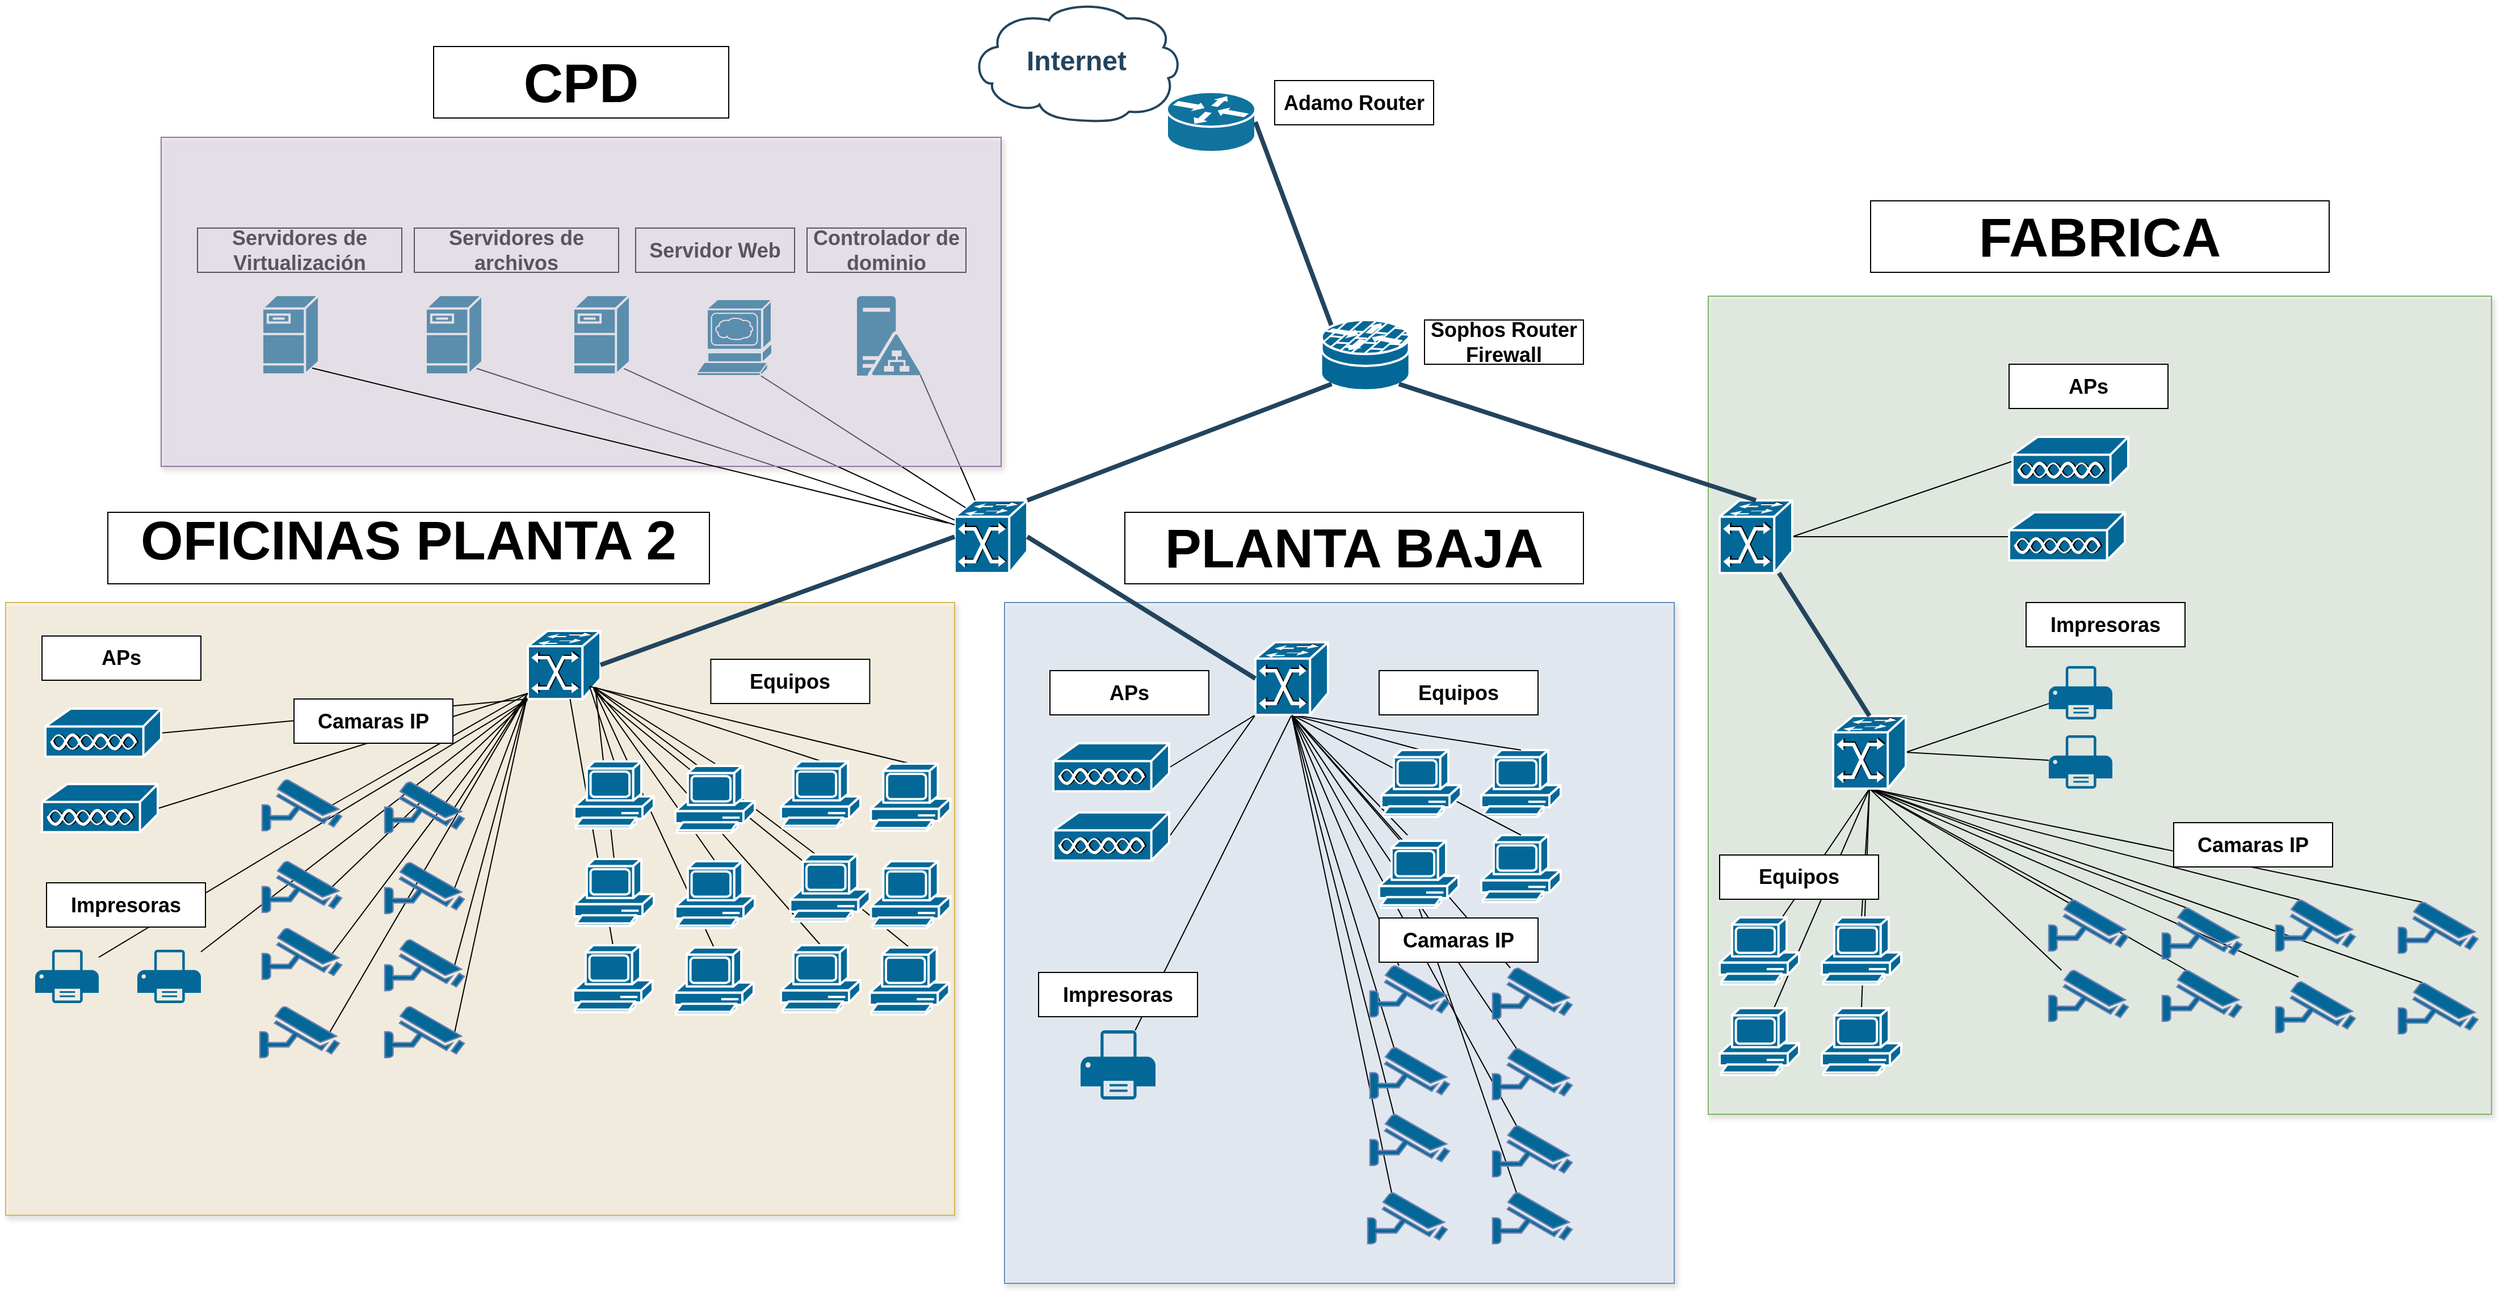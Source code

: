 <mxfile version="15.4.0" type="device"><diagram id="6a731a19-8d31-9384-78a2-239565b7b9f0" name="Page-1"><mxGraphModel dx="2031" dy="2190" grid="1" gridSize="10" guides="1" tooltips="1" connect="1" arrows="0" fold="1" page="1" pageScale="1" pageWidth="827" pageHeight="1169" background="none" math="0" shadow="0"><root><mxCell id="0"/><mxCell id="1" parent="0"/><mxCell id="DWO7C210zYrYmqSHcMHu-2548" value="" style="rounded=0;whiteSpace=wrap;html=1;shadow=1;fillColor=#d5e8d4;strokeColor=#82b366;fillOpacity=40;" vertex="1" parent="1"><mxGeometry x="1510" y="200" width="690" height="721" as="geometry"/></mxCell><mxCell id="DWO7C210zYrYmqSHcMHu-2547" value="" style="rounded=0;whiteSpace=wrap;html=1;shadow=1;fillColor=#dae8fc;strokeColor=#6c8ebf;fillOpacity=40;" vertex="1" parent="1"><mxGeometry x="890" y="470" width="590" height="600" as="geometry"/></mxCell><mxCell id="DWO7C210zYrYmqSHcMHu-2550" value="" style="rounded=0;whiteSpace=wrap;html=1;shadow=1;fillColor=#fff2cc;strokeColor=#d6b656;fillOpacity=40;" vertex="1" parent="1"><mxGeometry x="10" y="470" width="836" height="540" as="geometry"/></mxCell><mxCell id="2109" value="Internet" style="shape=mxgraph.cisco.storage.cloud;html=1;dashed=0;strokeColor=#23445D;fillColor=#ffffff;strokeWidth=2;fontFamily=Helvetica;fontSize=24;fontColor=#23445D;align=center;fontStyle=1" parent="1" vertex="1"><mxGeometry x="860" y="-60" width="186" height="106" as="geometry"/></mxCell><mxCell id="2138" value="" style="shape=mxgraph.cisco.routers.router;html=1;dashed=0;fillColor=#10739E;strokeColor=#ffffff;strokeWidth=2;verticalLabelPosition=bottom;verticalAlign=top;fontFamily=Helvetica;fontSize=36;fontColor=#FFB366" parent="1" vertex="1"><mxGeometry x="1033" y="20" width="78" height="53" as="geometry"/></mxCell><mxCell id="2170" value="" style="elbow=horizontal;endArrow=none;html=1;strokeColor=#23445D;endFill=0;strokeWidth=4;rounded=1;entryX=1;entryY=0.5;entryDx=0;entryDy=0;entryPerimeter=0;exitX=0.12;exitY=0.09;exitDx=0;exitDy=0;exitPerimeter=0;" parent="1" source="DWO7C210zYrYmqSHcMHu-2257" target="2138" edge="1"><mxGeometry width="100" height="100" relative="1" as="geometry"><mxPoint x="1207.831" y="252" as="sourcePoint"/><mxPoint x="1210.278" y="240.083" as="targetPoint"/></mxGeometry></mxCell><mxCell id="DWO7C210zYrYmqSHcMHu-2257" value="" style="shape=mxgraph.cisco.security.router_firewall;sketch=0;html=1;pointerEvents=1;dashed=0;fillColor=#036897;strokeColor=#ffffff;strokeWidth=2;verticalLabelPosition=bottom;verticalAlign=top;align=center;outlineConnect=0;" vertex="1" parent="1"><mxGeometry x="1168.831" y="221" width="78" height="62" as="geometry"/></mxCell><mxCell id="DWO7C210zYrYmqSHcMHu-2258" value="&lt;font style=&quot;font-size: 18px&quot;&gt;&lt;b&gt;Sophos Router Firewall&lt;/b&gt;&lt;/font&gt;" style="whiteSpace=wrap;html=1;" vertex="1" parent="1"><mxGeometry x="1260" y="221" width="140" height="39" as="geometry"/></mxCell><mxCell id="DWO7C210zYrYmqSHcMHu-2259" value="" style="shape=mxgraph.cisco.switches.atm_fast_gigabit_etherswitch;sketch=0;html=1;pointerEvents=1;dashed=0;fillColor=#036897;strokeColor=#ffffff;strokeWidth=2;verticalLabelPosition=bottom;verticalAlign=top;align=center;outlineConnect=0;" vertex="1" parent="1"><mxGeometry x="846" y="380" width="64" height="64" as="geometry"/></mxCell><mxCell id="DWO7C210zYrYmqSHcMHu-2539" style="edgeStyle=none;rounded=0;orthogonalLoop=1;jettySize=auto;html=1;exitX=1;exitY=0.5;exitDx=0;exitDy=0;exitPerimeter=0;entryX=0;entryY=0.5;entryDx=0;entryDy=0;entryPerimeter=0;shadow=0;endArrow=none;endFill=0;" edge="1" parent="1" source="DWO7C210zYrYmqSHcMHu-2260" target="DWO7C210zYrYmqSHcMHu-2528"><mxGeometry relative="1" as="geometry"/></mxCell><mxCell id="DWO7C210zYrYmqSHcMHu-2540" style="edgeStyle=none;rounded=0;orthogonalLoop=1;jettySize=auto;html=1;exitX=1;exitY=0.5;exitDx=0;exitDy=0;exitPerimeter=0;entryX=0;entryY=0.5;entryDx=0;entryDy=0;entryPerimeter=0;shadow=0;endArrow=none;endFill=0;" edge="1" parent="1" source="DWO7C210zYrYmqSHcMHu-2260" target="DWO7C210zYrYmqSHcMHu-2527"><mxGeometry relative="1" as="geometry"/></mxCell><mxCell id="DWO7C210zYrYmqSHcMHu-2260" value="" style="shape=mxgraph.cisco.switches.atm_fast_gigabit_etherswitch;sketch=0;html=1;pointerEvents=1;dashed=0;fillColor=#036897;strokeColor=#ffffff;strokeWidth=2;verticalLabelPosition=bottom;verticalAlign=top;align=center;outlineConnect=0;" vertex="1" parent="1"><mxGeometry x="1520" y="380" width="64" height="64" as="geometry"/></mxCell><mxCell id="DWO7C210zYrYmqSHcMHu-2509" style="edgeStyle=none;rounded=0;orthogonalLoop=1;jettySize=auto;html=1;exitX=1;exitY=0.5;exitDx=0;exitDy=0;exitPerimeter=0;shadow=0;endArrow=none;endFill=0;" edge="1" parent="1" source="DWO7C210zYrYmqSHcMHu-2261" target="DWO7C210zYrYmqSHcMHu-2365"><mxGeometry relative="1" as="geometry"/></mxCell><mxCell id="DWO7C210zYrYmqSHcMHu-2510" style="edgeStyle=none;rounded=0;orthogonalLoop=1;jettySize=auto;html=1;exitX=1;exitY=0.5;exitDx=0;exitDy=0;exitPerimeter=0;shadow=0;endArrow=none;endFill=0;" edge="1" parent="1" source="DWO7C210zYrYmqSHcMHu-2261" target="DWO7C210zYrYmqSHcMHu-2364"><mxGeometry relative="1" as="geometry"/></mxCell><mxCell id="DWO7C210zYrYmqSHcMHu-2511" style="edgeStyle=none;rounded=0;orthogonalLoop=1;jettySize=auto;html=1;exitX=0.5;exitY=1;exitDx=0;exitDy=0;exitPerimeter=0;shadow=0;endArrow=none;endFill=0;" edge="1" parent="1" source="DWO7C210zYrYmqSHcMHu-2261" target="DWO7C210zYrYmqSHcMHu-2308"><mxGeometry relative="1" as="geometry"/></mxCell><mxCell id="DWO7C210zYrYmqSHcMHu-2512" style="edgeStyle=none;rounded=0;orthogonalLoop=1;jettySize=auto;html=1;exitX=0.5;exitY=1;exitDx=0;exitDy=0;exitPerimeter=0;entryX=0.5;entryY=0;entryDx=0;entryDy=0;entryPerimeter=0;shadow=0;endArrow=none;endFill=0;" edge="1" parent="1" source="DWO7C210zYrYmqSHcMHu-2261" target="DWO7C210zYrYmqSHcMHu-2309"><mxGeometry relative="1" as="geometry"/></mxCell><mxCell id="DWO7C210zYrYmqSHcMHu-2513" style="edgeStyle=none;rounded=0;orthogonalLoop=1;jettySize=auto;html=1;exitX=0.5;exitY=1;exitDx=0;exitDy=0;exitPerimeter=0;shadow=0;endArrow=none;endFill=0;" edge="1" parent="1" source="DWO7C210zYrYmqSHcMHu-2261" target="DWO7C210zYrYmqSHcMHu-2310"><mxGeometry relative="1" as="geometry"/></mxCell><mxCell id="DWO7C210zYrYmqSHcMHu-2514" style="edgeStyle=none;rounded=0;orthogonalLoop=1;jettySize=auto;html=1;exitX=0.5;exitY=1;exitDx=0;exitDy=0;exitPerimeter=0;entryX=0.5;entryY=0;entryDx=0;entryDy=0;entryPerimeter=0;shadow=0;endArrow=none;endFill=0;" edge="1" parent="1" source="DWO7C210zYrYmqSHcMHu-2261" target="DWO7C210zYrYmqSHcMHu-2311"><mxGeometry relative="1" as="geometry"/></mxCell><mxCell id="DWO7C210zYrYmqSHcMHu-2515" style="edgeStyle=none;rounded=0;orthogonalLoop=1;jettySize=auto;html=1;exitX=0.5;exitY=1;exitDx=0;exitDy=0;exitPerimeter=0;entryX=0.3;entryY=0;entryDx=0;entryDy=0;entryPerimeter=0;shadow=0;endArrow=none;endFill=0;" edge="1" parent="1" source="DWO7C210zYrYmqSHcMHu-2261" target="DWO7C210zYrYmqSHcMHu-2312"><mxGeometry relative="1" as="geometry"/></mxCell><mxCell id="DWO7C210zYrYmqSHcMHu-2516" style="edgeStyle=none;rounded=0;orthogonalLoop=1;jettySize=auto;html=1;exitX=0.5;exitY=1;exitDx=0;exitDy=0;exitPerimeter=0;shadow=0;endArrow=none;endFill=0;" edge="1" parent="1" source="DWO7C210zYrYmqSHcMHu-2261" target="DWO7C210zYrYmqSHcMHu-2314"><mxGeometry relative="1" as="geometry"/></mxCell><mxCell id="DWO7C210zYrYmqSHcMHu-2517" style="edgeStyle=none;rounded=0;orthogonalLoop=1;jettySize=auto;html=1;exitX=0.5;exitY=1;exitDx=0;exitDy=0;exitPerimeter=0;shadow=0;endArrow=none;endFill=0;entryX=0.3;entryY=0;entryDx=0;entryDy=0;entryPerimeter=0;" edge="1" parent="1" source="DWO7C210zYrYmqSHcMHu-2261" target="DWO7C210zYrYmqSHcMHu-2313"><mxGeometry relative="1" as="geometry"/></mxCell><mxCell id="DWO7C210zYrYmqSHcMHu-2518" style="edgeStyle=none;rounded=0;orthogonalLoop=1;jettySize=auto;html=1;exitX=0.5;exitY=1;exitDx=0;exitDy=0;exitPerimeter=0;shadow=0;endArrow=none;endFill=0;entryX=0.3;entryY=0;entryDx=0;entryDy=0;entryPerimeter=0;" edge="1" parent="1" source="DWO7C210zYrYmqSHcMHu-2261" target="DWO7C210zYrYmqSHcMHu-2315"><mxGeometry relative="1" as="geometry"/></mxCell><mxCell id="DWO7C210zYrYmqSHcMHu-2519" style="edgeStyle=none;rounded=0;orthogonalLoop=1;jettySize=auto;html=1;exitX=0.5;exitY=1;exitDx=0;exitDy=0;exitPerimeter=0;entryX=0.3;entryY=0;entryDx=0;entryDy=0;entryPerimeter=0;shadow=0;endArrow=none;endFill=0;" edge="1" parent="1" source="DWO7C210zYrYmqSHcMHu-2261" target="DWO7C210zYrYmqSHcMHu-2317"><mxGeometry relative="1" as="geometry"/></mxCell><mxCell id="DWO7C210zYrYmqSHcMHu-2520" style="edgeStyle=none;rounded=0;orthogonalLoop=1;jettySize=auto;html=1;exitX=0.5;exitY=1;exitDx=0;exitDy=0;exitPerimeter=0;shadow=0;endArrow=none;endFill=0;" edge="1" parent="1" source="DWO7C210zYrYmqSHcMHu-2261"><mxGeometry relative="1" as="geometry"><mxPoint x="2030" y="800" as="targetPoint"/></mxGeometry></mxCell><mxCell id="DWO7C210zYrYmqSHcMHu-2521" style="edgeStyle=none;rounded=0;orthogonalLoop=1;jettySize=auto;html=1;exitX=0.5;exitY=1;exitDx=0;exitDy=0;exitPerimeter=0;entryX=0.3;entryY=0;entryDx=0;entryDy=0;entryPerimeter=0;shadow=0;endArrow=none;endFill=0;" edge="1" parent="1" source="DWO7C210zYrYmqSHcMHu-2261" target="DWO7C210zYrYmqSHcMHu-2319"><mxGeometry relative="1" as="geometry"/></mxCell><mxCell id="DWO7C210zYrYmqSHcMHu-2522" style="edgeStyle=none;rounded=0;orthogonalLoop=1;jettySize=auto;html=1;exitX=0.5;exitY=1;exitDx=0;exitDy=0;exitPerimeter=0;entryX=0.3;entryY=0;entryDx=0;entryDy=0;entryPerimeter=0;shadow=0;endArrow=none;endFill=0;" edge="1" parent="1" source="DWO7C210zYrYmqSHcMHu-2261" target="DWO7C210zYrYmqSHcMHu-2318"><mxGeometry relative="1" as="geometry"/></mxCell><mxCell id="DWO7C210zYrYmqSHcMHu-2261" value="" style="shape=mxgraph.cisco.switches.atm_fast_gigabit_etherswitch;sketch=0;html=1;pointerEvents=1;dashed=0;fillColor=#036897;strokeColor=#ffffff;strokeWidth=2;verticalLabelPosition=bottom;verticalAlign=top;align=center;outlineConnect=0;" vertex="1" parent="1"><mxGeometry x="1620" y="570" width="64" height="64" as="geometry"/></mxCell><mxCell id="DWO7C210zYrYmqSHcMHu-2266" value="" style="elbow=horizontal;endArrow=none;html=1;strokeColor=#23445D;endFill=0;strokeWidth=4;rounded=1;entryX=1;entryY=0;entryDx=0;entryDy=0;entryPerimeter=0;exitX=0.12;exitY=0.91;exitDx=0;exitDy=0;exitPerimeter=0;" edge="1" parent="1" source="DWO7C210zYrYmqSHcMHu-2257" target="DWO7C210zYrYmqSHcMHu-2259"><mxGeometry width="100" height="100" relative="1" as="geometry"><mxPoint x="1188.191" y="236.58" as="sourcePoint"/><mxPoint x="1108" y="158.5" as="targetPoint"/></mxGeometry></mxCell><mxCell id="DWO7C210zYrYmqSHcMHu-2267" value="" style="elbow=horizontal;endArrow=none;html=1;strokeColor=#23445D;endFill=0;strokeWidth=4;rounded=1;entryX=0.5;entryY=0;entryDx=0;entryDy=0;entryPerimeter=0;exitX=0.88;exitY=0.91;exitDx=0;exitDy=0;exitPerimeter=0;" edge="1" parent="1" source="DWO7C210zYrYmqSHcMHu-2257" target="DWO7C210zYrYmqSHcMHu-2260"><mxGeometry width="100" height="100" relative="1" as="geometry"><mxPoint x="1188.191" y="287.42" as="sourcePoint"/><mxPoint x="1064" y="370" as="targetPoint"/></mxGeometry></mxCell><mxCell id="DWO7C210zYrYmqSHcMHu-2384" style="edgeStyle=none;rounded=1;orthogonalLoop=1;jettySize=auto;html=1;exitX=0.88;exitY=0.92;exitDx=0;exitDy=0;exitPerimeter=0;endArrow=none;endFill=0;" edge="1" parent="1" source="DWO7C210zYrYmqSHcMHu-2268" target="DWO7C210zYrYmqSHcMHu-2259"><mxGeometry relative="1" as="geometry"/></mxCell><mxCell id="DWO7C210zYrYmqSHcMHu-2268" value="" style="shape=mxgraph.cisco.servers.fileserver;sketch=0;html=1;pointerEvents=1;dashed=0;fillColor=#036897;strokeColor=#ffffff;strokeWidth=2;verticalLabelPosition=bottom;verticalAlign=top;align=center;outlineConnect=0;" vertex="1" parent="1"><mxGeometry x="380" y="199" width="50" height="70" as="geometry"/></mxCell><mxCell id="DWO7C210zYrYmqSHcMHu-2385" style="edgeStyle=none;rounded=0;orthogonalLoop=1;jettySize=auto;html=1;exitX=0.88;exitY=0.92;exitDx=0;exitDy=0;exitPerimeter=0;endArrow=none;endFill=0;" edge="1" parent="1" source="DWO7C210zYrYmqSHcMHu-2269" target="DWO7C210zYrYmqSHcMHu-2259"><mxGeometry relative="1" as="geometry"/></mxCell><mxCell id="DWO7C210zYrYmqSHcMHu-2269" value="" style="shape=mxgraph.cisco.servers.fileserver;sketch=0;html=1;pointerEvents=1;dashed=0;fillColor=#036897;strokeColor=#ffffff;strokeWidth=2;verticalLabelPosition=bottom;verticalAlign=top;align=center;outlineConnect=0;" vertex="1" parent="1"><mxGeometry x="510" y="199" width="50" height="70" as="geometry"/></mxCell><mxCell id="DWO7C210zYrYmqSHcMHu-2386" style="edgeStyle=none;rounded=0;orthogonalLoop=1;jettySize=auto;html=1;exitX=0.85;exitY=1;exitDx=0;exitDy=0;exitPerimeter=0;endArrow=none;endFill=0;entryX=0.15;entryY=0.1;entryDx=0;entryDy=0;entryPerimeter=0;" edge="1" parent="1" source="DWO7C210zYrYmqSHcMHu-2270" target="DWO7C210zYrYmqSHcMHu-2259"><mxGeometry relative="1" as="geometry"><mxPoint x="910" y="370" as="targetPoint"/></mxGeometry></mxCell><mxCell id="DWO7C210zYrYmqSHcMHu-2270" value="" style="shape=mxgraph.cisco.servers.www_server;sketch=0;html=1;pointerEvents=1;dashed=0;fillColor=#036897;strokeColor=#ffffff;strokeWidth=2;verticalLabelPosition=bottom;verticalAlign=top;align=center;outlineConnect=0;" vertex="1" parent="1"><mxGeometry x="619" y="203" width="66" height="67" as="geometry"/></mxCell><mxCell id="DWO7C210zYrYmqSHcMHu-2387" style="edgeStyle=none;rounded=0;orthogonalLoop=1;jettySize=auto;html=1;exitX=0.995;exitY=0.99;exitDx=0;exitDy=0;exitPerimeter=0;endArrow=none;endFill=0;" edge="1" parent="1" source="DWO7C210zYrYmqSHcMHu-2271" target="DWO7C210zYrYmqSHcMHu-2259"><mxGeometry relative="1" as="geometry"><mxPoint x="910" y="370" as="targetPoint"/></mxGeometry></mxCell><mxCell id="DWO7C210zYrYmqSHcMHu-2271" value="" style="sketch=0;aspect=fixed;pointerEvents=1;shadow=0;dashed=0;html=1;strokeColor=none;labelPosition=center;verticalLabelPosition=bottom;verticalAlign=top;align=center;fillColor=#036897;shape=mxgraph.mscae.enterprise.ad_fs" vertex="1" parent="1"><mxGeometry x="760" y="200" width="56" height="70" as="geometry"/></mxCell><mxCell id="DWO7C210zYrYmqSHcMHu-2298" value="" style="sketch=0;pointerEvents=1;shadow=0;dashed=0;html=1;strokeColor=none;fillColor=#036897;labelPosition=center;verticalLabelPosition=bottom;verticalAlign=top;outlineConnect=0;align=center;shape=mxgraph.office.devices.printer;" vertex="1" parent="1"><mxGeometry x="36" y="776" width="56" height="47" as="geometry"/></mxCell><mxCell id="DWO7C210zYrYmqSHcMHu-2299" value="" style="sketch=0;pointerEvents=1;shadow=0;dashed=0;html=1;strokeColor=none;fillColor=#036897;labelPosition=center;verticalLabelPosition=bottom;verticalAlign=top;outlineConnect=0;align=center;shape=mxgraph.office.devices.printer;" vertex="1" parent="1"><mxGeometry x="126" y="776" width="56" height="47" as="geometry"/></mxCell><mxCell id="DWO7C210zYrYmqSHcMHu-2300" value="" style="shape=mxgraph.cisco.computers_and_peripherals.pc;sketch=0;html=1;pointerEvents=1;dashed=0;fillColor=#036897;strokeColor=#ffffff;strokeWidth=2;verticalLabelPosition=bottom;verticalAlign=top;align=center;outlineConnect=0;" vertex="1" parent="1"><mxGeometry x="1310" y="675" width="70" height="59" as="geometry"/></mxCell><mxCell id="DWO7C210zYrYmqSHcMHu-2301" value="" style="shape=mxgraph.cisco.computers_and_peripherals.pc;sketch=0;html=1;pointerEvents=1;dashed=0;fillColor=#036897;strokeColor=#ffffff;strokeWidth=2;verticalLabelPosition=bottom;verticalAlign=top;align=center;outlineConnect=0;" vertex="1" parent="1"><mxGeometry x="1310" y="600" width="70" height="59" as="geometry"/></mxCell><mxCell id="DWO7C210zYrYmqSHcMHu-2496" style="edgeStyle=none;rounded=0;orthogonalLoop=1;jettySize=auto;html=1;exitX=0.5;exitY=1;exitDx=0;exitDy=0;exitPerimeter=0;shadow=0;endArrow=none;endFill=0;" edge="1" parent="1" source="DWO7C210zYrYmqSHcMHu-2304" target="DWO7C210zYrYmqSHcMHu-2361"><mxGeometry relative="1" as="geometry"/></mxCell><mxCell id="DWO7C210zYrYmqSHcMHu-2497" style="edgeStyle=none;rounded=0;orthogonalLoop=1;jettySize=auto;html=1;exitX=0.5;exitY=1;exitDx=0;exitDy=0;exitPerimeter=0;shadow=0;endArrow=none;endFill=0;entryX=0.5;entryY=0;entryDx=0;entryDy=0;entryPerimeter=0;" edge="1" parent="1" source="DWO7C210zYrYmqSHcMHu-2304" target="DWO7C210zYrYmqSHcMHu-2523"><mxGeometry relative="1" as="geometry"><mxPoint x="1247" y="590" as="targetPoint"/></mxGeometry></mxCell><mxCell id="DWO7C210zYrYmqSHcMHu-2498" style="edgeStyle=none;rounded=0;orthogonalLoop=1;jettySize=auto;html=1;exitX=0.5;exitY=1;exitDx=0;exitDy=0;exitPerimeter=0;entryX=0.5;entryY=0;entryDx=0;entryDy=0;entryPerimeter=0;shadow=0;endArrow=none;endFill=0;" edge="1" parent="1" source="DWO7C210zYrYmqSHcMHu-2304" target="DWO7C210zYrYmqSHcMHu-2301"><mxGeometry relative="1" as="geometry"/></mxCell><mxCell id="DWO7C210zYrYmqSHcMHu-2499" style="edgeStyle=none;rounded=0;orthogonalLoop=1;jettySize=auto;html=1;exitX=0.5;exitY=1;exitDx=0;exitDy=0;exitPerimeter=0;entryX=0.5;entryY=0;entryDx=0;entryDy=0;entryPerimeter=0;shadow=0;endArrow=none;endFill=0;" edge="1" parent="1" source="DWO7C210zYrYmqSHcMHu-2304"><mxGeometry relative="1" as="geometry"><mxPoint x="1245" y="675" as="targetPoint"/></mxGeometry></mxCell><mxCell id="DWO7C210zYrYmqSHcMHu-2500" style="edgeStyle=none;rounded=0;orthogonalLoop=1;jettySize=auto;html=1;exitX=0.5;exitY=1;exitDx=0;exitDy=0;exitPerimeter=0;entryX=0.5;entryY=0;entryDx=0;entryDy=0;entryPerimeter=0;shadow=0;endArrow=none;endFill=0;" edge="1" parent="1" source="DWO7C210zYrYmqSHcMHu-2304" target="DWO7C210zYrYmqSHcMHu-2300"><mxGeometry relative="1" as="geometry"/></mxCell><mxCell id="DWO7C210zYrYmqSHcMHu-2502" style="edgeStyle=none;rounded=0;orthogonalLoop=1;jettySize=auto;html=1;exitX=0.5;exitY=1;exitDx=0;exitDy=0;exitPerimeter=0;shadow=0;endArrow=none;endFill=0;" edge="1" parent="1" source="DWO7C210zYrYmqSHcMHu-2304" target="DWO7C210zYrYmqSHcMHu-2327"><mxGeometry relative="1" as="geometry"/></mxCell><mxCell id="DWO7C210zYrYmqSHcMHu-2501" style="edgeStyle=none;rounded=0;orthogonalLoop=1;jettySize=auto;html=1;exitX=0.5;exitY=1;exitDx=0;exitDy=0;exitPerimeter=0;shadow=0;endArrow=none;endFill=0;" edge="1" parent="1" source="DWO7C210zYrYmqSHcMHu-2304" target="DWO7C210zYrYmqSHcMHu-2325"><mxGeometry relative="1" as="geometry"/></mxCell><mxCell id="DWO7C210zYrYmqSHcMHu-2503" style="edgeStyle=none;rounded=0;orthogonalLoop=1;jettySize=auto;html=1;exitX=0.5;exitY=1;exitDx=0;exitDy=0;exitPerimeter=0;shadow=0;endArrow=none;endFill=0;entryX=0.3;entryY=0;entryDx=0;entryDy=0;entryPerimeter=0;" edge="1" parent="1" source="DWO7C210zYrYmqSHcMHu-2304" target="DWO7C210zYrYmqSHcMHu-2324"><mxGeometry relative="1" as="geometry"/></mxCell><mxCell id="DWO7C210zYrYmqSHcMHu-2504" style="edgeStyle=none;rounded=0;orthogonalLoop=1;jettySize=auto;html=1;exitX=0.5;exitY=1;exitDx=0;exitDy=0;exitPerimeter=0;entryX=0.3;entryY=0;entryDx=0;entryDy=0;entryPerimeter=0;shadow=0;endArrow=none;endFill=0;" edge="1" parent="1" source="DWO7C210zYrYmqSHcMHu-2304" target="DWO7C210zYrYmqSHcMHu-2326"><mxGeometry relative="1" as="geometry"/></mxCell><mxCell id="DWO7C210zYrYmqSHcMHu-2506" style="edgeStyle=none;rounded=0;orthogonalLoop=1;jettySize=auto;html=1;exitX=0.5;exitY=1;exitDx=0;exitDy=0;exitPerimeter=0;entryX=0.3;entryY=0;entryDx=0;entryDy=0;entryPerimeter=0;shadow=0;endArrow=none;endFill=0;" edge="1" parent="1" source="DWO7C210zYrYmqSHcMHu-2304" target="DWO7C210zYrYmqSHcMHu-2321"><mxGeometry relative="1" as="geometry"/></mxCell><mxCell id="DWO7C210zYrYmqSHcMHu-2505" style="edgeStyle=none;rounded=0;orthogonalLoop=1;jettySize=auto;html=1;exitX=0.5;exitY=1;exitDx=0;exitDy=0;exitPerimeter=0;shadow=0;endArrow=none;endFill=0;entryX=0.3;entryY=0;entryDx=0;entryDy=0;entryPerimeter=0;" edge="1" parent="1" source="DWO7C210zYrYmqSHcMHu-2304" target="DWO7C210zYrYmqSHcMHu-2320"><mxGeometry relative="1" as="geometry"><mxPoint x="1230" y="920" as="targetPoint"/></mxGeometry></mxCell><mxCell id="DWO7C210zYrYmqSHcMHu-2507" style="edgeStyle=none;rounded=0;orthogonalLoop=1;jettySize=auto;html=1;exitX=0.5;exitY=1;exitDx=0;exitDy=0;exitPerimeter=0;entryX=0.3;entryY=0;entryDx=0;entryDy=0;entryPerimeter=0;shadow=0;endArrow=none;endFill=0;" edge="1" parent="1" source="DWO7C210zYrYmqSHcMHu-2304" target="DWO7C210zYrYmqSHcMHu-2322"><mxGeometry relative="1" as="geometry"/></mxCell><mxCell id="DWO7C210zYrYmqSHcMHu-2508" style="edgeStyle=none;rounded=0;orthogonalLoop=1;jettySize=auto;html=1;exitX=0.5;exitY=1;exitDx=0;exitDy=0;exitPerimeter=0;entryX=0.3;entryY=0;entryDx=0;entryDy=0;entryPerimeter=0;shadow=0;endArrow=none;endFill=0;startArrow=none;" edge="1" parent="1" source="DWO7C210zYrYmqSHcMHu-2524" target="DWO7C210zYrYmqSHcMHu-2323"><mxGeometry relative="1" as="geometry"/></mxCell><mxCell id="DWO7C210zYrYmqSHcMHu-2535" style="edgeStyle=none;rounded=0;orthogonalLoop=1;jettySize=auto;html=1;exitX=0;exitY=1;exitDx=0;exitDy=0;exitPerimeter=0;entryX=1;entryY=0.5;entryDx=0;entryDy=0;entryPerimeter=0;shadow=0;endArrow=none;endFill=0;" edge="1" parent="1" source="DWO7C210zYrYmqSHcMHu-2304" target="DWO7C210zYrYmqSHcMHu-2533"><mxGeometry relative="1" as="geometry"/></mxCell><mxCell id="DWO7C210zYrYmqSHcMHu-2536" style="edgeStyle=none;rounded=0;orthogonalLoop=1;jettySize=auto;html=1;exitX=0;exitY=1;exitDx=0;exitDy=0;exitPerimeter=0;entryX=1;entryY=0.5;entryDx=0;entryDy=0;entryPerimeter=0;shadow=0;endArrow=none;endFill=0;" edge="1" parent="1" source="DWO7C210zYrYmqSHcMHu-2304" target="DWO7C210zYrYmqSHcMHu-2534"><mxGeometry relative="1" as="geometry"/></mxCell><mxCell id="DWO7C210zYrYmqSHcMHu-2304" value="" style="shape=mxgraph.cisco.switches.atm_fast_gigabit_etherswitch;sketch=0;html=1;pointerEvents=1;dashed=0;fillColor=#036897;strokeColor=#ffffff;strokeWidth=2;verticalLabelPosition=bottom;verticalAlign=top;align=center;outlineConnect=0;" vertex="1" parent="1"><mxGeometry x="1111" y="505" width="64" height="64" as="geometry"/></mxCell><mxCell id="DWO7C210zYrYmqSHcMHu-2306" value="" style="elbow=horizontal;endArrow=none;html=1;strokeColor=#23445D;endFill=0;strokeWidth=4;rounded=1;entryX=1;entryY=0.5;entryDx=0;entryDy=0;entryPerimeter=0;exitX=0;exitY=0.5;exitDx=0;exitDy=0;exitPerimeter=0;" edge="1" parent="1" source="DWO7C210zYrYmqSHcMHu-2304" target="DWO7C210zYrYmqSHcMHu-2259"><mxGeometry width="100" height="100" relative="1" as="geometry"><mxPoint x="1188.191" y="287.42" as="sourcePoint"/><mxPoint x="984" y="377" as="targetPoint"/></mxGeometry></mxCell><mxCell id="DWO7C210zYrYmqSHcMHu-2307" value="" style="elbow=horizontal;endArrow=none;html=1;strokeColor=#23445D;endFill=0;strokeWidth=4;rounded=1;exitX=0.5;exitY=0;exitDx=0;exitDy=0;exitPerimeter=0;" edge="1" parent="1" source="DWO7C210zYrYmqSHcMHu-2261" target="DWO7C210zYrYmqSHcMHu-2260"><mxGeometry width="100" height="100" relative="1" as="geometry"><mxPoint x="1247.471" y="287.42" as="sourcePoint"/><mxPoint x="1562" y="390" as="targetPoint"/></mxGeometry></mxCell><mxCell id="DWO7C210zYrYmqSHcMHu-2308" value="" style="shape=mxgraph.cisco.computers_and_peripherals.pc;sketch=0;html=1;pointerEvents=1;dashed=0;fillColor=#036897;strokeColor=#ffffff;strokeWidth=2;verticalLabelPosition=bottom;verticalAlign=top;align=center;outlineConnect=0;" vertex="1" parent="1"><mxGeometry x="1520" y="747.5" width="70" height="59" as="geometry"/></mxCell><mxCell id="DWO7C210zYrYmqSHcMHu-2309" value="" style="shape=mxgraph.cisco.computers_and_peripherals.pc;sketch=0;html=1;pointerEvents=1;dashed=0;fillColor=#036897;strokeColor=#ffffff;strokeWidth=2;verticalLabelPosition=bottom;verticalAlign=top;align=center;outlineConnect=0;" vertex="1" parent="1"><mxGeometry x="1610" y="747.5" width="70" height="59" as="geometry"/></mxCell><mxCell id="DWO7C210zYrYmqSHcMHu-2310" value="" style="shape=mxgraph.cisco.computers_and_peripherals.pc;sketch=0;html=1;pointerEvents=1;dashed=0;fillColor=#036897;strokeColor=#ffffff;strokeWidth=2;verticalLabelPosition=bottom;verticalAlign=top;align=center;outlineConnect=0;" vertex="1" parent="1"><mxGeometry x="1520" y="827.5" width="70" height="59" as="geometry"/></mxCell><mxCell id="DWO7C210zYrYmqSHcMHu-2311" value="" style="shape=mxgraph.cisco.computers_and_peripherals.pc;sketch=0;html=1;pointerEvents=1;dashed=0;fillColor=#036897;strokeColor=#ffffff;strokeWidth=2;verticalLabelPosition=bottom;verticalAlign=top;align=center;outlineConnect=0;" vertex="1" parent="1"><mxGeometry x="1610" y="827.5" width="70" height="59" as="geometry"/></mxCell><mxCell id="DWO7C210zYrYmqSHcMHu-2312" value="" style="fontColor=#0066CC;verticalAlign=top;verticalLabelPosition=bottom;labelPosition=center;align=center;html=1;outlineConnect=0;fillColor=#036897;strokeColor=#6881B3;gradientColor=none;gradientDirection=north;strokeWidth=2;shape=mxgraph.networks.security_camera;" vertex="1" parent="1"><mxGeometry x="1810" y="732" width="70" height="45" as="geometry"/></mxCell><mxCell id="DWO7C210zYrYmqSHcMHu-2314" value="" style="fontColor=#0066CC;verticalAlign=top;verticalLabelPosition=bottom;labelPosition=center;align=center;html=1;outlineConnect=0;fillColor=#036897;strokeColor=#6881B3;gradientColor=none;gradientDirection=north;strokeWidth=2;shape=mxgraph.networks.security_camera;" vertex="1" parent="1"><mxGeometry x="1810" y="794" width="70" height="45" as="geometry"/></mxCell><mxCell id="DWO7C210zYrYmqSHcMHu-2315" value="" style="fontColor=#0066CC;verticalAlign=top;verticalLabelPosition=bottom;labelPosition=center;align=center;html=1;outlineConnect=0;fillColor=#036897;strokeColor=#6881B3;gradientColor=none;gradientDirection=north;strokeWidth=2;shape=mxgraph.networks.security_camera;" vertex="1" parent="1"><mxGeometry x="1910" y="794" width="70" height="45" as="geometry"/></mxCell><mxCell id="DWO7C210zYrYmqSHcMHu-2316" value="" style="fontColor=#0066CC;verticalAlign=top;verticalLabelPosition=bottom;labelPosition=center;align=center;html=1;outlineConnect=0;fillColor=#036897;strokeColor=#6881B3;gradientColor=none;gradientDirection=north;strokeWidth=2;shape=mxgraph.networks.security_camera;" vertex="1" parent="1"><mxGeometry x="2010" y="804" width="70" height="45" as="geometry"/></mxCell><mxCell id="DWO7C210zYrYmqSHcMHu-2317" value="" style="fontColor=#0066CC;verticalAlign=top;verticalLabelPosition=bottom;labelPosition=center;align=center;html=1;outlineConnect=0;fillColor=#036897;strokeColor=#6881B3;gradientColor=none;gradientDirection=north;strokeWidth=2;shape=mxgraph.networks.security_camera;" vertex="1" parent="1"><mxGeometry x="2010" y="732" width="70" height="45" as="geometry"/></mxCell><mxCell id="DWO7C210zYrYmqSHcMHu-2318" value="" style="fontColor=#0066CC;verticalAlign=top;verticalLabelPosition=bottom;labelPosition=center;align=center;html=1;outlineConnect=0;fillColor=#036897;strokeColor=#6881B3;gradientColor=none;gradientDirection=north;strokeWidth=2;shape=mxgraph.networks.security_camera;" vertex="1" parent="1"><mxGeometry x="2118" y="805" width="70" height="45" as="geometry"/></mxCell><mxCell id="DWO7C210zYrYmqSHcMHu-2319" value="" style="fontColor=#0066CC;verticalAlign=top;verticalLabelPosition=bottom;labelPosition=center;align=center;html=1;outlineConnect=0;fillColor=#036897;strokeColor=#6881B3;gradientColor=none;gradientDirection=north;strokeWidth=2;shape=mxgraph.networks.security_camera;" vertex="1" parent="1"><mxGeometry x="2118" y="734" width="70" height="45" as="geometry"/></mxCell><mxCell id="DWO7C210zYrYmqSHcMHu-2320" value="" style="fontColor=#0066CC;verticalAlign=top;verticalLabelPosition=bottom;labelPosition=center;align=center;html=1;outlineConnect=0;fillColor=#036897;strokeColor=#6881B3;gradientColor=none;gradientDirection=north;strokeWidth=2;shape=mxgraph.networks.security_camera;" vertex="1" parent="1"><mxGeometry x="1212" y="921" width="70" height="45" as="geometry"/></mxCell><mxCell id="DWO7C210zYrYmqSHcMHu-2321" value="" style="fontColor=#0066CC;verticalAlign=top;verticalLabelPosition=bottom;labelPosition=center;align=center;html=1;outlineConnect=0;fillColor=#036897;strokeColor=#6881B3;gradientColor=none;gradientDirection=north;strokeWidth=2;shape=mxgraph.networks.security_camera;" vertex="1" parent="1"><mxGeometry x="1320" y="931" width="70" height="45" as="geometry"/></mxCell><mxCell id="DWO7C210zYrYmqSHcMHu-2322" value="" style="fontColor=#0066CC;verticalAlign=top;verticalLabelPosition=bottom;labelPosition=center;align=center;html=1;outlineConnect=0;fillColor=#036897;strokeColor=#6881B3;gradientColor=none;gradientDirection=north;strokeWidth=2;shape=mxgraph.networks.security_camera;" vertex="1" parent="1"><mxGeometry x="1210" y="990" width="70" height="45" as="geometry"/></mxCell><mxCell id="DWO7C210zYrYmqSHcMHu-2323" value="" style="fontColor=#0066CC;verticalAlign=top;verticalLabelPosition=bottom;labelPosition=center;align=center;html=1;outlineConnect=0;fillColor=#036897;strokeColor=#6881B3;gradientColor=none;gradientDirection=north;strokeWidth=2;shape=mxgraph.networks.security_camera;" vertex="1" parent="1"><mxGeometry x="1320" y="990" width="70" height="45" as="geometry"/></mxCell><mxCell id="DWO7C210zYrYmqSHcMHu-2324" value="" style="fontColor=#0066CC;verticalAlign=top;verticalLabelPosition=bottom;labelPosition=center;align=center;html=1;outlineConnect=0;fillColor=#036897;strokeColor=#6881B3;gradientColor=none;gradientDirection=north;strokeWidth=2;shape=mxgraph.networks.security_camera;" vertex="1" parent="1"><mxGeometry x="1212" y="862" width="70" height="45" as="geometry"/></mxCell><mxCell id="DWO7C210zYrYmqSHcMHu-2325" value="" style="fontColor=#0066CC;verticalAlign=top;verticalLabelPosition=bottom;labelPosition=center;align=center;html=1;outlineConnect=0;fillColor=#036897;strokeColor=#6881B3;gradientColor=none;gradientDirection=north;strokeWidth=2;shape=mxgraph.networks.security_camera;" vertex="1" parent="1"><mxGeometry x="1212" y="790" width="70" height="45" as="geometry"/></mxCell><mxCell id="DWO7C210zYrYmqSHcMHu-2326" value="" style="fontColor=#0066CC;verticalAlign=top;verticalLabelPosition=bottom;labelPosition=center;align=center;html=1;outlineConnect=0;fillColor=#036897;strokeColor=#6881B3;gradientColor=none;gradientDirection=north;strokeWidth=2;shape=mxgraph.networks.security_camera;" vertex="1" parent="1"><mxGeometry x="1320" y="863" width="70" height="45" as="geometry"/></mxCell><mxCell id="DWO7C210zYrYmqSHcMHu-2327" value="" style="fontColor=#0066CC;verticalAlign=top;verticalLabelPosition=bottom;labelPosition=center;align=center;html=1;outlineConnect=0;fillColor=#036897;strokeColor=#6881B3;gradientColor=none;gradientDirection=north;strokeWidth=2;shape=mxgraph.networks.security_camera;" vertex="1" parent="1"><mxGeometry x="1320" y="792" width="70" height="45" as="geometry"/></mxCell><mxCell id="DWO7C210zYrYmqSHcMHu-2460" style="edgeStyle=none;rounded=0;orthogonalLoop=1;jettySize=auto;html=1;exitX=0.88;exitY=0.5;exitDx=0;exitDy=0;exitPerimeter=0;shadow=0;endArrow=none;endFill=0;" edge="1" parent="1" source="DWO7C210zYrYmqSHcMHu-2336"><mxGeometry relative="1" as="geometry"><mxPoint x="470" y="550" as="targetPoint"/></mxGeometry></mxCell><mxCell id="DWO7C210zYrYmqSHcMHu-2336" value="" style="fontColor=#0066CC;verticalAlign=top;verticalLabelPosition=bottom;labelPosition=center;align=center;html=1;outlineConnect=0;fillColor=#036897;strokeColor=#6881B3;gradientColor=none;gradientDirection=north;strokeWidth=2;shape=mxgraph.networks.security_camera;" vertex="1" parent="1"><mxGeometry x="236" y="757" width="70" height="45" as="geometry"/></mxCell><mxCell id="DWO7C210zYrYmqSHcMHu-2453" style="edgeStyle=none;shape=line;rounded=0;orthogonalLoop=1;jettySize=auto;html=1;exitX=0.88;exitY=0.5;exitDx=0;exitDy=0;exitPerimeter=0;entryX=0;entryY=1;entryDx=0;entryDy=0;entryPerimeter=0;shadow=0;" edge="1" parent="1" source="DWO7C210zYrYmqSHcMHu-2337" target="DWO7C210zYrYmqSHcMHu-2344"><mxGeometry relative="1" as="geometry"/></mxCell><mxCell id="DWO7C210zYrYmqSHcMHu-2461" style="edgeStyle=none;rounded=0;orthogonalLoop=1;jettySize=auto;html=1;exitX=0.88;exitY=0.5;exitDx=0;exitDy=0;exitPerimeter=0;shadow=0;endArrow=none;endFill=0;" edge="1" parent="1" source="DWO7C210zYrYmqSHcMHu-2337"><mxGeometry relative="1" as="geometry"><mxPoint x="470" y="550" as="targetPoint"/></mxGeometry></mxCell><mxCell id="DWO7C210zYrYmqSHcMHu-2337" value="" style="fontColor=#0066CC;verticalAlign=top;verticalLabelPosition=bottom;labelPosition=center;align=center;html=1;outlineConnect=0;fillColor=#036897;strokeColor=#6881B3;gradientColor=none;gradientDirection=north;strokeWidth=2;shape=mxgraph.networks.security_camera;" vertex="1" parent="1"><mxGeometry x="344" y="767" width="70" height="45" as="geometry"/></mxCell><mxCell id="DWO7C210zYrYmqSHcMHu-2462" style="edgeStyle=none;rounded=0;orthogonalLoop=1;jettySize=auto;html=1;exitX=0.88;exitY=0.5;exitDx=0;exitDy=0;exitPerimeter=0;shadow=0;endArrow=none;endFill=0;" edge="1" parent="1" source="DWO7C210zYrYmqSHcMHu-2338"><mxGeometry relative="1" as="geometry"><mxPoint x="470" y="550" as="targetPoint"/></mxGeometry></mxCell><mxCell id="DWO7C210zYrYmqSHcMHu-2338" value="" style="fontColor=#0066CC;verticalAlign=top;verticalLabelPosition=bottom;labelPosition=center;align=center;html=1;outlineConnect=0;fillColor=#036897;strokeColor=#6881B3;gradientColor=none;gradientDirection=north;strokeWidth=2;shape=mxgraph.networks.security_camera;" vertex="1" parent="1"><mxGeometry x="234" y="826" width="70" height="45" as="geometry"/></mxCell><mxCell id="DWO7C210zYrYmqSHcMHu-2463" style="edgeStyle=none;rounded=0;orthogonalLoop=1;jettySize=auto;html=1;exitX=0.88;exitY=0.5;exitDx=0;exitDy=0;exitPerimeter=0;shadow=0;endArrow=none;endFill=0;" edge="1" parent="1" source="DWO7C210zYrYmqSHcMHu-2339"><mxGeometry relative="1" as="geometry"><mxPoint x="470" y="550" as="targetPoint"/></mxGeometry></mxCell><mxCell id="DWO7C210zYrYmqSHcMHu-2339" value="" style="fontColor=#0066CC;verticalAlign=top;verticalLabelPosition=bottom;labelPosition=center;align=center;html=1;outlineConnect=0;fillColor=#036897;strokeColor=#6881B3;gradientColor=none;gradientDirection=north;strokeWidth=2;shape=mxgraph.networks.security_camera;" vertex="1" parent="1"><mxGeometry x="344" y="826" width="70" height="45" as="geometry"/></mxCell><mxCell id="DWO7C210zYrYmqSHcMHu-2459" style="edgeStyle=none;rounded=0;orthogonalLoop=1;jettySize=auto;html=1;exitX=0.88;exitY=0.5;exitDx=0;exitDy=0;exitPerimeter=0;shadow=0;endArrow=none;endFill=0;" edge="1" parent="1" source="DWO7C210zYrYmqSHcMHu-2340" target="DWO7C210zYrYmqSHcMHu-2344"><mxGeometry relative="1" as="geometry"/></mxCell><mxCell id="DWO7C210zYrYmqSHcMHu-2456" style="edgeStyle=none;rounded=0;orthogonalLoop=1;jettySize=auto;html=1;exitX=0.88;exitY=0.5;exitDx=0;exitDy=0;exitPerimeter=0;shadow=0;endArrow=none;endFill=0;" edge="1" parent="1" source="DWO7C210zYrYmqSHcMHu-2341"><mxGeometry relative="1" as="geometry"><mxPoint x="470" y="550" as="targetPoint"/></mxGeometry></mxCell><mxCell id="DWO7C210zYrYmqSHcMHu-2458" style="edgeStyle=none;rounded=0;orthogonalLoop=1;jettySize=auto;html=1;exitX=0.88;exitY=0.5;exitDx=0;exitDy=0;exitPerimeter=0;shadow=0;endArrow=none;endFill=0;" edge="1" parent="1" source="DWO7C210zYrYmqSHcMHu-2342"><mxGeometry relative="1" as="geometry"><mxPoint x="470" y="550" as="targetPoint"/></mxGeometry></mxCell><mxCell id="DWO7C210zYrYmqSHcMHu-2342" value="" style="fontColor=#0066CC;verticalAlign=top;verticalLabelPosition=bottom;labelPosition=center;align=center;html=1;outlineConnect=0;fillColor=#036897;strokeColor=#6881B3;gradientColor=none;gradientDirection=north;strokeWidth=2;shape=mxgraph.networks.security_camera;" vertex="1" parent="1"><mxGeometry x="344" y="699" width="70" height="45" as="geometry"/></mxCell><mxCell id="DWO7C210zYrYmqSHcMHu-2464" style="edgeStyle=none;rounded=0;orthogonalLoop=1;jettySize=auto;html=1;exitX=0;exitY=1;exitDx=0;exitDy=0;exitPerimeter=0;shadow=0;endArrow=none;endFill=0;" edge="1" parent="1" source="DWO7C210zYrYmqSHcMHu-2344" target="DWO7C210zYrYmqSHcMHu-2299"><mxGeometry relative="1" as="geometry"/></mxCell><mxCell id="DWO7C210zYrYmqSHcMHu-2465" style="edgeStyle=none;rounded=0;orthogonalLoop=1;jettySize=auto;html=1;exitX=0;exitY=1;exitDx=0;exitDy=0;exitPerimeter=0;shadow=0;endArrow=none;endFill=0;" edge="1" parent="1" source="DWO7C210zYrYmqSHcMHu-2344" target="DWO7C210zYrYmqSHcMHu-2298"><mxGeometry relative="1" as="geometry"/></mxCell><mxCell id="DWO7C210zYrYmqSHcMHu-2466" style="edgeStyle=none;rounded=0;orthogonalLoop=1;jettySize=auto;html=1;exitX=0.895;exitY=0.82;exitDx=0;exitDy=0;exitPerimeter=0;entryX=0.5;entryY=0;entryDx=0;entryDy=0;entryPerimeter=0;shadow=0;endArrow=none;endFill=0;" edge="1" parent="1" source="DWO7C210zYrYmqSHcMHu-2344"><mxGeometry relative="1" as="geometry"><mxPoint x="635" y="612" as="targetPoint"/></mxGeometry></mxCell><mxCell id="DWO7C210zYrYmqSHcMHu-2467" style="edgeStyle=none;rounded=0;orthogonalLoop=1;jettySize=auto;html=1;exitX=0.895;exitY=0.82;exitDx=0;exitDy=0;exitPerimeter=0;entryX=0.5;entryY=0;entryDx=0;entryDy=0;entryPerimeter=0;shadow=0;endArrow=none;endFill=0;" edge="1" parent="1" source="DWO7C210zYrYmqSHcMHu-2344"><mxGeometry relative="1" as="geometry"><mxPoint x="729" y="610" as="targetPoint"/></mxGeometry></mxCell><mxCell id="DWO7C210zYrYmqSHcMHu-2468" style="edgeStyle=none;rounded=0;orthogonalLoop=1;jettySize=auto;html=1;exitX=0.895;exitY=0.82;exitDx=0;exitDy=0;exitPerimeter=0;entryX=0.5;entryY=0;entryDx=0;entryDy=0;entryPerimeter=0;shadow=0;endArrow=none;endFill=0;" edge="1" parent="1" source="DWO7C210zYrYmqSHcMHu-2344" target="DWO7C210zYrYmqSHcMHu-2438"><mxGeometry relative="1" as="geometry"/></mxCell><mxCell id="DWO7C210zYrYmqSHcMHu-2469" style="edgeStyle=none;rounded=0;orthogonalLoop=1;jettySize=auto;html=1;exitX=0.895;exitY=0.82;exitDx=0;exitDy=0;exitPerimeter=0;entryX=0.5;entryY=0;entryDx=0;entryDy=0;entryPerimeter=0;shadow=0;endArrow=none;endFill=0;" edge="1" parent="1" source="DWO7C210zYrYmqSHcMHu-2344"><mxGeometry relative="1" as="geometry"><mxPoint x="729" y="696" as="targetPoint"/></mxGeometry></mxCell><mxCell id="DWO7C210zYrYmqSHcMHu-2470" style="edgeStyle=none;rounded=0;orthogonalLoop=1;jettySize=auto;html=1;exitX=0.895;exitY=0.82;exitDx=0;exitDy=0;exitPerimeter=0;entryX=0.5;entryY=0;entryDx=0;entryDy=0;entryPerimeter=0;shadow=0;endArrow=none;endFill=0;" edge="1" parent="1" source="DWO7C210zYrYmqSHcMHu-2344" target="DWO7C210zYrYmqSHcMHu-2442"><mxGeometry relative="1" as="geometry"/></mxCell><mxCell id="DWO7C210zYrYmqSHcMHu-2471" style="edgeStyle=none;rounded=0;orthogonalLoop=1;jettySize=auto;html=1;exitX=0.895;exitY=0.82;exitDx=0;exitDy=0;exitPerimeter=0;entryX=0.5;entryY=0;entryDx=0;entryDy=0;entryPerimeter=0;shadow=0;endArrow=none;endFill=0;" edge="1" parent="1" source="DWO7C210zYrYmqSHcMHu-2344" target="DWO7C210zYrYmqSHcMHu-2441"><mxGeometry relative="1" as="geometry"/></mxCell><mxCell id="DWO7C210zYrYmqSHcMHu-2344" value="" style="shape=mxgraph.cisco.switches.atm_fast_gigabit_etherswitch;sketch=0;html=1;pointerEvents=1;dashed=0;fillColor=#036897;strokeColor=#ffffff;strokeWidth=2;verticalLabelPosition=bottom;verticalAlign=top;align=center;outlineConnect=0;" vertex="1" parent="1"><mxGeometry x="470" y="495" width="64" height="60" as="geometry"/></mxCell><mxCell id="DWO7C210zYrYmqSHcMHu-2457" style="edgeStyle=none;rounded=0;orthogonalLoop=1;jettySize=auto;html=1;exitX=0.88;exitY=0.5;exitDx=0;exitDy=0;exitPerimeter=0;shadow=0;endArrow=none;endFill=0;" edge="1" parent="1" source="DWO7C210zYrYmqSHcMHu-2343"><mxGeometry relative="1" as="geometry"><mxPoint x="470" y="550" as="targetPoint"/></mxGeometry></mxCell><mxCell id="DWO7C210zYrYmqSHcMHu-2343" value="" style="fontColor=#0066CC;verticalAlign=top;verticalLabelPosition=bottom;labelPosition=center;align=center;html=1;outlineConnect=0;fillColor=#036897;strokeColor=#6881B3;gradientColor=none;gradientDirection=north;strokeWidth=2;shape=mxgraph.networks.security_camera;" vertex="1" parent="1"><mxGeometry x="344" y="628" width="70" height="45" as="geometry"/></mxCell><mxCell id="DWO7C210zYrYmqSHcMHu-2345" value="" style="elbow=horizontal;endArrow=none;html=1;strokeColor=#23445D;endFill=0;strokeWidth=4;rounded=1;exitX=1;exitY=0.5;exitDx=0;exitDy=0;exitPerimeter=0;entryX=0;entryY=0.5;entryDx=0;entryDy=0;entryPerimeter=0;" edge="1" parent="1" source="DWO7C210zYrYmqSHcMHu-2344" target="DWO7C210zYrYmqSHcMHu-2259"><mxGeometry width="100" height="100" relative="1" as="geometry"><mxPoint x="630" y="490" as="sourcePoint"/><mxPoint x="977.28" y="429.48" as="targetPoint"/></mxGeometry></mxCell><mxCell id="DWO7C210zYrYmqSHcMHu-2350" value="&lt;span style=&quot;font-size: 18px&quot;&gt;&lt;b&gt;Adamo Router&lt;/b&gt;&lt;/span&gt;" style="whiteSpace=wrap;html=1;" vertex="1" parent="1"><mxGeometry x="1128" y="10" width="140" height="39" as="geometry"/></mxCell><mxCell id="DWO7C210zYrYmqSHcMHu-2351" value="&lt;span style=&quot;font-size: 18px&quot;&gt;&lt;b&gt;Controlador de dominio&lt;/b&gt;&lt;/span&gt;" style="whiteSpace=wrap;html=1;" vertex="1" parent="1"><mxGeometry x="716" y="140" width="140" height="39" as="geometry"/></mxCell><mxCell id="DWO7C210zYrYmqSHcMHu-2352" value="&lt;span style=&quot;font-size: 18px&quot;&gt;&lt;b&gt;Servidor Web&lt;/b&gt;&lt;/span&gt;" style="whiteSpace=wrap;html=1;" vertex="1" parent="1"><mxGeometry x="565" y="140" width="140" height="39" as="geometry"/></mxCell><mxCell id="DWO7C210zYrYmqSHcMHu-2353" value="&lt;span style=&quot;font-size: 18px&quot;&gt;&lt;b&gt;Servidores de archivos&lt;/b&gt;&lt;/span&gt;" style="whiteSpace=wrap;html=1;" vertex="1" parent="1"><mxGeometry x="370" y="140" width="180" height="39" as="geometry"/></mxCell><mxCell id="DWO7C210zYrYmqSHcMHu-2355" value="&lt;span style=&quot;font-size: 18px&quot;&gt;&lt;b&gt;Impresoras&lt;/b&gt;&lt;/span&gt;" style="whiteSpace=wrap;html=1;" vertex="1" parent="1"><mxGeometry x="46" y="717" width="140" height="39" as="geometry"/></mxCell><mxCell id="DWO7C210zYrYmqSHcMHu-2356" value="&lt;span style=&quot;font-size: 18px&quot;&gt;&lt;b&gt;Equipos&lt;/b&gt;&lt;/span&gt;" style="whiteSpace=wrap;html=1;" vertex="1" parent="1"><mxGeometry x="631.22" y="520" width="140" height="39" as="geometry"/></mxCell><mxCell id="DWO7C210zYrYmqSHcMHu-2357" value="&lt;span style=&quot;font-size: 18px&quot;&gt;&lt;b&gt;Camaras IP&lt;/b&gt;&lt;/span&gt;" style="whiteSpace=wrap;html=1;" vertex="1" parent="1"><mxGeometry x="1220" y="748" width="140" height="39" as="geometry"/></mxCell><mxCell id="DWO7C210zYrYmqSHcMHu-2358" value="&lt;span style=&quot;font-size: 18px&quot;&gt;&lt;b&gt;Equipos&lt;/b&gt;&lt;/span&gt;" style="whiteSpace=wrap;html=1;" vertex="1" parent="1"><mxGeometry x="1220" y="530" width="140" height="39" as="geometry"/></mxCell><mxCell id="DWO7C210zYrYmqSHcMHu-2360" value="&lt;span style=&quot;font-size: 18px&quot;&gt;&lt;b&gt;Equipos&lt;/b&gt;&lt;/span&gt;" style="whiteSpace=wrap;html=1;" vertex="1" parent="1"><mxGeometry x="1520" y="692.5" width="140" height="39" as="geometry"/></mxCell><mxCell id="DWO7C210zYrYmqSHcMHu-2359" value="&lt;span style=&quot;font-size: 18px&quot;&gt;&lt;b&gt;Camaras IP&lt;/b&gt;&lt;/span&gt;" style="whiteSpace=wrap;html=1;" vertex="1" parent="1"><mxGeometry x="1920" y="664" width="140" height="39" as="geometry"/></mxCell><mxCell id="DWO7C210zYrYmqSHcMHu-2361" value="" style="sketch=0;pointerEvents=1;shadow=0;dashed=0;html=1;strokeColor=none;fillColor=#036897;labelPosition=center;verticalLabelPosition=bottom;verticalAlign=top;outlineConnect=0;align=center;shape=mxgraph.office.devices.printer;" vertex="1" parent="1"><mxGeometry x="957" y="847" width="66" height="61" as="geometry"/></mxCell><mxCell id="DWO7C210zYrYmqSHcMHu-2362" value="&lt;span style=&quot;font-size: 18px&quot;&gt;&lt;b&gt;Impresoras&lt;/b&gt;&lt;/span&gt;" style="whiteSpace=wrap;html=1;" vertex="1" parent="1"><mxGeometry x="920" y="796" width="140" height="39" as="geometry"/></mxCell><mxCell id="DWO7C210zYrYmqSHcMHu-2364" value="" style="sketch=0;pointerEvents=1;shadow=0;dashed=0;html=1;strokeColor=none;fillColor=#036897;labelPosition=center;verticalLabelPosition=bottom;verticalAlign=top;outlineConnect=0;align=center;shape=mxgraph.office.devices.printer;" vertex="1" parent="1"><mxGeometry x="1810" y="587" width="56" height="47" as="geometry"/></mxCell><mxCell id="DWO7C210zYrYmqSHcMHu-2365" value="" style="sketch=0;pointerEvents=1;shadow=0;dashed=0;html=1;strokeColor=none;fillColor=#036897;labelPosition=center;verticalLabelPosition=bottom;verticalAlign=top;outlineConnect=0;align=center;shape=mxgraph.office.devices.printer;" vertex="1" parent="1"><mxGeometry x="1810" y="526" width="56" height="47" as="geometry"/></mxCell><mxCell id="DWO7C210zYrYmqSHcMHu-2366" value="&lt;span style=&quot;font-size: 18px&quot;&gt;&lt;b&gt;Impresoras&lt;/b&gt;&lt;/span&gt;" style="whiteSpace=wrap;html=1;" vertex="1" parent="1"><mxGeometry x="1790" y="470" width="140" height="39" as="geometry"/></mxCell><mxCell id="DWO7C210zYrYmqSHcMHu-2438" value="" style="shape=mxgraph.cisco.computers_and_peripherals.pc;sketch=0;html=1;pointerEvents=1;dashed=0;fillColor=#036897;strokeColor=#ffffff;strokeWidth=2;verticalLabelPosition=bottom;verticalAlign=top;align=center;outlineConnect=0;" vertex="1" parent="1"><mxGeometry x="600" y="698" width="70" height="59" as="geometry"/></mxCell><mxCell id="DWO7C210zYrYmqSHcMHu-2441" value="" style="shape=mxgraph.cisco.computers_and_peripherals.pc;sketch=0;html=1;pointerEvents=1;dashed=0;fillColor=#036897;strokeColor=#ffffff;strokeWidth=2;verticalLabelPosition=bottom;verticalAlign=top;align=center;outlineConnect=0;" vertex="1" parent="1"><mxGeometry x="693" y="772" width="70" height="59" as="geometry"/></mxCell><mxCell id="DWO7C210zYrYmqSHcMHu-2442" value="" style="shape=mxgraph.cisco.computers_and_peripherals.pc;sketch=0;html=1;pointerEvents=1;dashed=0;fillColor=#036897;strokeColor=#ffffff;strokeWidth=2;verticalLabelPosition=bottom;verticalAlign=top;align=center;outlineConnect=0;" vertex="1" parent="1"><mxGeometry x="599" y="774" width="70" height="59" as="geometry"/></mxCell><mxCell id="DWO7C210zYrYmqSHcMHu-2479" style="edgeStyle=none;rounded=0;orthogonalLoop=1;jettySize=auto;html=1;entryX=0.5;entryY=0;entryDx=0;entryDy=0;entryPerimeter=0;shadow=0;endArrow=none;endFill=0;" edge="1" parent="1" target="DWO7C210zYrYmqSHcMHu-2485"><mxGeometry relative="1" as="geometry"><mxPoint x="524.5" y="544" as="sourcePoint"/></mxGeometry></mxCell><mxCell id="DWO7C210zYrYmqSHcMHu-2480" style="edgeStyle=none;rounded=0;orthogonalLoop=1;jettySize=auto;html=1;entryX=0.5;entryY=0;entryDx=0;entryDy=0;entryPerimeter=0;shadow=0;endArrow=none;endFill=0;" edge="1" parent="1" target="DWO7C210zYrYmqSHcMHu-2484"><mxGeometry relative="1" as="geometry"><mxPoint x="524.5" y="544" as="sourcePoint"/></mxGeometry></mxCell><mxCell id="DWO7C210zYrYmqSHcMHu-2493" style="edgeStyle=none;rounded=0;orthogonalLoop=1;jettySize=auto;html=1;exitX=0.5;exitY=0;exitDx=0;exitDy=0;exitPerimeter=0;shadow=0;endArrow=none;endFill=0;" edge="1" parent="1" source="DWO7C210zYrYmqSHcMHu-2486"><mxGeometry relative="1" as="geometry"><mxPoint x="530" y="550" as="targetPoint"/></mxGeometry></mxCell><mxCell id="DWO7C210zYrYmqSHcMHu-2485" value="" style="shape=mxgraph.cisco.computers_and_peripherals.pc;sketch=0;html=1;pointerEvents=1;dashed=0;fillColor=#036897;strokeColor=#ffffff;strokeWidth=2;verticalLabelPosition=bottom;verticalAlign=top;align=center;outlineConnect=0;" vertex="1" parent="1"><mxGeometry x="772.22" y="612" width="70" height="59" as="geometry"/></mxCell><mxCell id="DWO7C210zYrYmqSHcMHu-2490" style="edgeStyle=none;rounded=0;orthogonalLoop=1;jettySize=auto;html=1;exitX=0.5;exitY=0;exitDx=0;exitDy=0;exitPerimeter=0;shadow=0;endArrow=none;endFill=0;" edge="1" parent="1" source="DWO7C210zYrYmqSHcMHu-2489"><mxGeometry relative="1" as="geometry"><mxPoint x="530" y="550" as="targetPoint"/></mxGeometry></mxCell><mxCell id="DWO7C210zYrYmqSHcMHu-2491" style="edgeStyle=none;rounded=0;orthogonalLoop=1;jettySize=auto;html=1;exitX=0.5;exitY=0;exitDx=0;exitDy=0;exitPerimeter=0;shadow=0;endArrow=none;endFill=0;" edge="1" parent="1" source="DWO7C210zYrYmqSHcMHu-2488" target="DWO7C210zYrYmqSHcMHu-2344"><mxGeometry relative="1" as="geometry"/></mxCell><mxCell id="DWO7C210zYrYmqSHcMHu-2487" value="" style="shape=mxgraph.cisco.computers_and_peripherals.pc;sketch=0;html=1;pointerEvents=1;dashed=0;fillColor=#036897;strokeColor=#ffffff;strokeWidth=2;verticalLabelPosition=bottom;verticalAlign=top;align=center;outlineConnect=0;" vertex="1" parent="1"><mxGeometry x="772.22" y="698" width="70" height="59" as="geometry"/></mxCell><mxCell id="DWO7C210zYrYmqSHcMHu-2488" value="" style="shape=mxgraph.cisco.computers_and_peripherals.pc;sketch=0;html=1;pointerEvents=1;dashed=0;fillColor=#036897;strokeColor=#ffffff;strokeWidth=2;verticalLabelPosition=bottom;verticalAlign=top;align=center;outlineConnect=0;" vertex="1" parent="1"><mxGeometry x="510" y="772" width="70" height="59" as="geometry"/></mxCell><mxCell id="DWO7C210zYrYmqSHcMHu-2489" value="" style="shape=mxgraph.cisco.computers_and_peripherals.pc;sketch=0;html=1;pointerEvents=1;dashed=0;fillColor=#036897;strokeColor=#ffffff;strokeWidth=2;verticalLabelPosition=bottom;verticalAlign=top;align=center;outlineConnect=0;" vertex="1" parent="1"><mxGeometry x="771.22" y="774" width="70" height="59" as="geometry"/></mxCell><mxCell id="DWO7C210zYrYmqSHcMHu-2492" value="" style="shape=mxgraph.cisco.computers_and_peripherals.pc;sketch=0;html=1;pointerEvents=1;dashed=0;fillColor=#036897;strokeColor=#ffffff;strokeWidth=2;verticalLabelPosition=bottom;verticalAlign=top;align=center;outlineConnect=0;" vertex="1" parent="1"><mxGeometry x="701.22" y="692" width="70" height="59" as="geometry"/></mxCell><mxCell id="DWO7C210zYrYmqSHcMHu-2494" value="" style="shape=mxgraph.cisco.computers_and_peripherals.pc;sketch=0;html=1;pointerEvents=1;dashed=0;fillColor=#036897;strokeColor=#ffffff;strokeWidth=2;verticalLabelPosition=bottom;verticalAlign=top;align=center;outlineConnect=0;" vertex="1" parent="1"><mxGeometry x="693" y="610" width="70" height="59" as="geometry"/></mxCell><mxCell id="DWO7C210zYrYmqSHcMHu-2495" value="" style="shape=mxgraph.cisco.computers_and_peripherals.pc;sketch=0;html=1;pointerEvents=1;dashed=0;fillColor=#036897;strokeColor=#ffffff;strokeWidth=2;verticalLabelPosition=bottom;verticalAlign=top;align=center;outlineConnect=0;" vertex="1" parent="1"><mxGeometry x="600" y="614" width="70" height="59" as="geometry"/></mxCell><mxCell id="DWO7C210zYrYmqSHcMHu-2523" value="" style="shape=mxgraph.cisco.computers_and_peripherals.pc;sketch=0;html=1;pointerEvents=1;dashed=0;fillColor=#036897;strokeColor=#ffffff;strokeWidth=2;verticalLabelPosition=bottom;verticalAlign=top;align=center;outlineConnect=0;" vertex="1" parent="1"><mxGeometry x="1222" y="600" width="70" height="59" as="geometry"/></mxCell><mxCell id="DWO7C210zYrYmqSHcMHu-2525" value="" style="edgeStyle=none;rounded=0;orthogonalLoop=1;jettySize=auto;html=1;exitX=0.5;exitY=1;exitDx=0;exitDy=0;exitPerimeter=0;entryX=0.3;entryY=0;entryDx=0;entryDy=0;entryPerimeter=0;shadow=0;endArrow=none;endFill=0;" edge="1" parent="1" source="DWO7C210zYrYmqSHcMHu-2304" target="DWO7C210zYrYmqSHcMHu-2524"><mxGeometry relative="1" as="geometry"><mxPoint x="1198" y="520.0" as="sourcePoint"/><mxPoint x="1341" y="990" as="targetPoint"/></mxGeometry></mxCell><mxCell id="DWO7C210zYrYmqSHcMHu-2524" value="" style="shape=mxgraph.cisco.computers_and_peripherals.pc;sketch=0;html=1;pointerEvents=1;dashed=0;fillColor=#036897;strokeColor=#ffffff;strokeWidth=2;verticalLabelPosition=bottom;verticalAlign=top;align=center;outlineConnect=0;" vertex="1" parent="1"><mxGeometry x="1220" y="680" width="70" height="59" as="geometry"/></mxCell><mxCell id="DWO7C210zYrYmqSHcMHu-2526" value="&lt;span style=&quot;font-size: 18px&quot;&gt;&lt;b&gt;APs&lt;/b&gt;&lt;/span&gt;" style="whiteSpace=wrap;html=1;" vertex="1" parent="1"><mxGeometry x="1775" y="260" width="140" height="39" as="geometry"/></mxCell><mxCell id="DWO7C210zYrYmqSHcMHu-2527" value="" style="shape=mxgraph.cisco.misc.access_point;html=1;pointerEvents=1;dashed=0;fillColor=#036897;strokeColor=#ffffff;strokeWidth=2;verticalLabelPosition=bottom;verticalAlign=top;align=center;outlineConnect=0;" vertex="1" parent="1"><mxGeometry x="1778" y="324" width="102" height="43" as="geometry"/></mxCell><mxCell id="DWO7C210zYrYmqSHcMHu-2528" value="" style="shape=mxgraph.cisco.misc.access_point;html=1;pointerEvents=1;dashed=0;fillColor=#036897;strokeColor=#ffffff;strokeWidth=2;verticalLabelPosition=bottom;verticalAlign=top;align=center;outlineConnect=0;" vertex="1" parent="1"><mxGeometry x="1775" y="390.5" width="102" height="43" as="geometry"/></mxCell><mxCell id="DWO7C210zYrYmqSHcMHu-2529" value="&lt;span style=&quot;font-size: 18px&quot;&gt;&lt;b&gt;APs&lt;/b&gt;&lt;/span&gt;" style="whiteSpace=wrap;html=1;" vertex="1" parent="1"><mxGeometry x="42" y="499.5" width="140" height="39" as="geometry"/></mxCell><mxCell id="DWO7C210zYrYmqSHcMHu-2538" style="edgeStyle=none;rounded=0;orthogonalLoop=1;jettySize=auto;html=1;exitX=1;exitY=0.5;exitDx=0;exitDy=0;exitPerimeter=0;entryX=0;entryY=1;entryDx=0;entryDy=0;entryPerimeter=0;shadow=0;endArrow=none;endFill=0;" edge="1" parent="1" source="DWO7C210zYrYmqSHcMHu-2530" target="DWO7C210zYrYmqSHcMHu-2344"><mxGeometry relative="1" as="geometry"/></mxCell><mxCell id="DWO7C210zYrYmqSHcMHu-2530" value="" style="shape=mxgraph.cisco.misc.access_point;html=1;pointerEvents=1;dashed=0;fillColor=#036897;strokeColor=#ffffff;strokeWidth=2;verticalLabelPosition=bottom;verticalAlign=top;align=center;outlineConnect=0;" vertex="1" parent="1"><mxGeometry x="45" y="563.5" width="102" height="43" as="geometry"/></mxCell><mxCell id="DWO7C210zYrYmqSHcMHu-2537" style="edgeStyle=none;rounded=0;orthogonalLoop=1;jettySize=auto;html=1;exitX=1;exitY=0.5;exitDx=0;exitDy=0;exitPerimeter=0;shadow=0;endArrow=none;endFill=0;" edge="1" parent="1" source="DWO7C210zYrYmqSHcMHu-2531"><mxGeometry relative="1" as="geometry"><mxPoint x="470" y="550" as="targetPoint"/></mxGeometry></mxCell><mxCell id="DWO7C210zYrYmqSHcMHu-2531" value="" style="shape=mxgraph.cisco.misc.access_point;html=1;pointerEvents=1;dashed=0;fillColor=#036897;strokeColor=#ffffff;strokeWidth=2;verticalLabelPosition=bottom;verticalAlign=top;align=center;outlineConnect=0;" vertex="1" parent="1"><mxGeometry x="42" y="630" width="102" height="43" as="geometry"/></mxCell><mxCell id="DWO7C210zYrYmqSHcMHu-2532" value="&lt;span style=&quot;font-size: 18px&quot;&gt;&lt;b&gt;APs&lt;/b&gt;&lt;/span&gt;" style="whiteSpace=wrap;html=1;" vertex="1" parent="1"><mxGeometry x="930" y="530" width="140" height="39" as="geometry"/></mxCell><mxCell id="DWO7C210zYrYmqSHcMHu-2533" value="" style="shape=mxgraph.cisco.misc.access_point;html=1;pointerEvents=1;dashed=0;fillColor=#036897;strokeColor=#ffffff;strokeWidth=2;verticalLabelPosition=bottom;verticalAlign=top;align=center;outlineConnect=0;" vertex="1" parent="1"><mxGeometry x="933" y="594" width="102" height="43" as="geometry"/></mxCell><mxCell id="DWO7C210zYrYmqSHcMHu-2534" value="" style="shape=mxgraph.cisco.misc.access_point;html=1;pointerEvents=1;dashed=0;fillColor=#036897;strokeColor=#ffffff;strokeWidth=2;verticalLabelPosition=bottom;verticalAlign=top;align=center;outlineConnect=0;" vertex="1" parent="1"><mxGeometry x="933" y="655" width="102" height="43" as="geometry"/></mxCell><mxCell id="DWO7C210zYrYmqSHcMHu-2541" value="" style="shape=mxgraph.cisco.servers.fileserver;sketch=0;html=1;pointerEvents=1;dashed=0;fillColor=#036897;strokeColor=#ffffff;strokeWidth=2;verticalLabelPosition=bottom;verticalAlign=top;align=center;outlineConnect=0;" vertex="1" parent="1"><mxGeometry x="236" y="199" width="50" height="70" as="geometry"/></mxCell><mxCell id="DWO7C210zYrYmqSHcMHu-2543" value="&lt;span style=&quot;font-size: 18px&quot;&gt;&lt;b&gt;Servidores de Virtualización&lt;br&gt;&lt;/b&gt;&lt;/span&gt;" style="whiteSpace=wrap;html=1;" vertex="1" parent="1"><mxGeometry x="179" y="140" width="180" height="39" as="geometry"/></mxCell><mxCell id="DWO7C210zYrYmqSHcMHu-2551" value="&lt;span style=&quot;font-size: 18px&quot;&gt;&lt;b&gt;Camaras IP&lt;/b&gt;&lt;/span&gt;" style="whiteSpace=wrap;html=1;" vertex="1" parent="1"><mxGeometry x="264" y="555" width="140" height="39" as="geometry"/></mxCell><mxCell id="DWO7C210zYrYmqSHcMHu-2341" value="" style="fontColor=#0066CC;verticalAlign=top;verticalLabelPosition=bottom;labelPosition=center;align=center;html=1;outlineConnect=0;fillColor=#036897;strokeColor=#6881B3;gradientColor=none;gradientDirection=north;strokeWidth=2;shape=mxgraph.networks.security_camera;" vertex="1" parent="1"><mxGeometry x="236" y="626" width="70" height="45" as="geometry"/></mxCell><mxCell id="DWO7C210zYrYmqSHcMHu-2340" value="" style="fontColor=#0066CC;verticalAlign=top;verticalLabelPosition=bottom;labelPosition=center;align=center;html=1;outlineConnect=0;fillColor=#036897;strokeColor=#6881B3;gradientColor=none;gradientDirection=north;strokeWidth=2;shape=mxgraph.networks.security_camera;" vertex="1" parent="1"><mxGeometry x="236" y="698" width="70" height="45" as="geometry"/></mxCell><mxCell id="DWO7C210zYrYmqSHcMHu-2486" value="" style="shape=mxgraph.cisco.computers_and_peripherals.pc;sketch=0;html=1;pointerEvents=1;dashed=0;fillColor=#036897;strokeColor=#ffffff;strokeWidth=2;verticalLabelPosition=bottom;verticalAlign=top;align=center;outlineConnect=0;" vertex="1" parent="1"><mxGeometry x="511" y="696" width="70" height="59" as="geometry"/></mxCell><mxCell id="DWO7C210zYrYmqSHcMHu-2484" value="" style="shape=mxgraph.cisco.computers_and_peripherals.pc;sketch=0;html=1;pointerEvents=1;dashed=0;fillColor=#036897;strokeColor=#ffffff;strokeWidth=2;verticalLabelPosition=bottom;verticalAlign=top;align=center;outlineConnect=0;" vertex="1" parent="1"><mxGeometry x="511" y="610" width="70" height="59" as="geometry"/></mxCell><mxCell id="DWO7C210zYrYmqSHcMHu-2313" value="" style="fontColor=#0066CC;verticalAlign=top;verticalLabelPosition=bottom;labelPosition=center;align=center;html=1;outlineConnect=0;fillColor=#036897;strokeColor=#6881B3;gradientColor=none;gradientDirection=north;strokeWidth=2;shape=mxgraph.networks.security_camera;" vertex="1" parent="1"><mxGeometry x="1910" y="739" width="70" height="45" as="geometry"/></mxCell><mxCell id="DWO7C210zYrYmqSHcMHu-2554" value="&lt;b&gt;&lt;font style=&quot;font-size: 48px&quot;&gt;CPD&lt;/font&gt;&lt;br&gt;&lt;/b&gt;" style="whiteSpace=wrap;html=1;" vertex="1" parent="1"><mxGeometry x="387" y="-20" width="260" height="63" as="geometry"/></mxCell><mxCell id="DWO7C210zYrYmqSHcMHu-2549" value="" style="rounded=0;whiteSpace=wrap;html=1;shadow=1;fillColor=#e1d5e7;strokeColor=#9673a6;fillOpacity=40;" vertex="1" parent="1"><mxGeometry x="147" y="60" width="740" height="290" as="geometry"/></mxCell><mxCell id="DWO7C210zYrYmqSHcMHu-2555" value="" style="edgeStyle=none;rounded=0;orthogonalLoop=1;jettySize=auto;html=1;exitX=0.88;exitY=0.92;exitDx=0;exitDy=0;exitPerimeter=0;shadow=0;endArrow=none;endFill=0;" edge="1" parent="1" source="DWO7C210zYrYmqSHcMHu-2541"><mxGeometry relative="1" as="geometry"><mxPoint x="840" y="400" as="targetPoint"/><mxPoint x="280" y="263.4" as="sourcePoint"/></mxGeometry></mxCell><mxCell id="DWO7C210zYrYmqSHcMHu-2556" value="&lt;b&gt;&lt;font style=&quot;font-size: 48px&quot;&gt;OFICINAS PLANTA 2&lt;br&gt;&lt;/font&gt;&lt;br&gt;&lt;/b&gt;" style="whiteSpace=wrap;html=1;" vertex="1" parent="1"><mxGeometry x="100" y="390.5" width="530" height="63" as="geometry"/></mxCell><mxCell id="DWO7C210zYrYmqSHcMHu-2557" value="&lt;b&gt;&lt;font style=&quot;font-size: 48px&quot;&gt;PLANTA BAJA&lt;/font&gt;&lt;br&gt;&lt;/b&gt;" style="whiteSpace=wrap;html=1;" vertex="1" parent="1"><mxGeometry x="996" y="390.5" width="404" height="63" as="geometry"/></mxCell><mxCell id="DWO7C210zYrYmqSHcMHu-2558" value="&lt;b&gt;&lt;span style=&quot;font-size: 48px&quot;&gt;FABRICA&lt;/span&gt;&lt;br&gt;&lt;/b&gt;" style="whiteSpace=wrap;html=1;" vertex="1" parent="1"><mxGeometry x="1653" y="116" width="404" height="63" as="geometry"/></mxCell></root></mxGraphModel></diagram></mxfile>